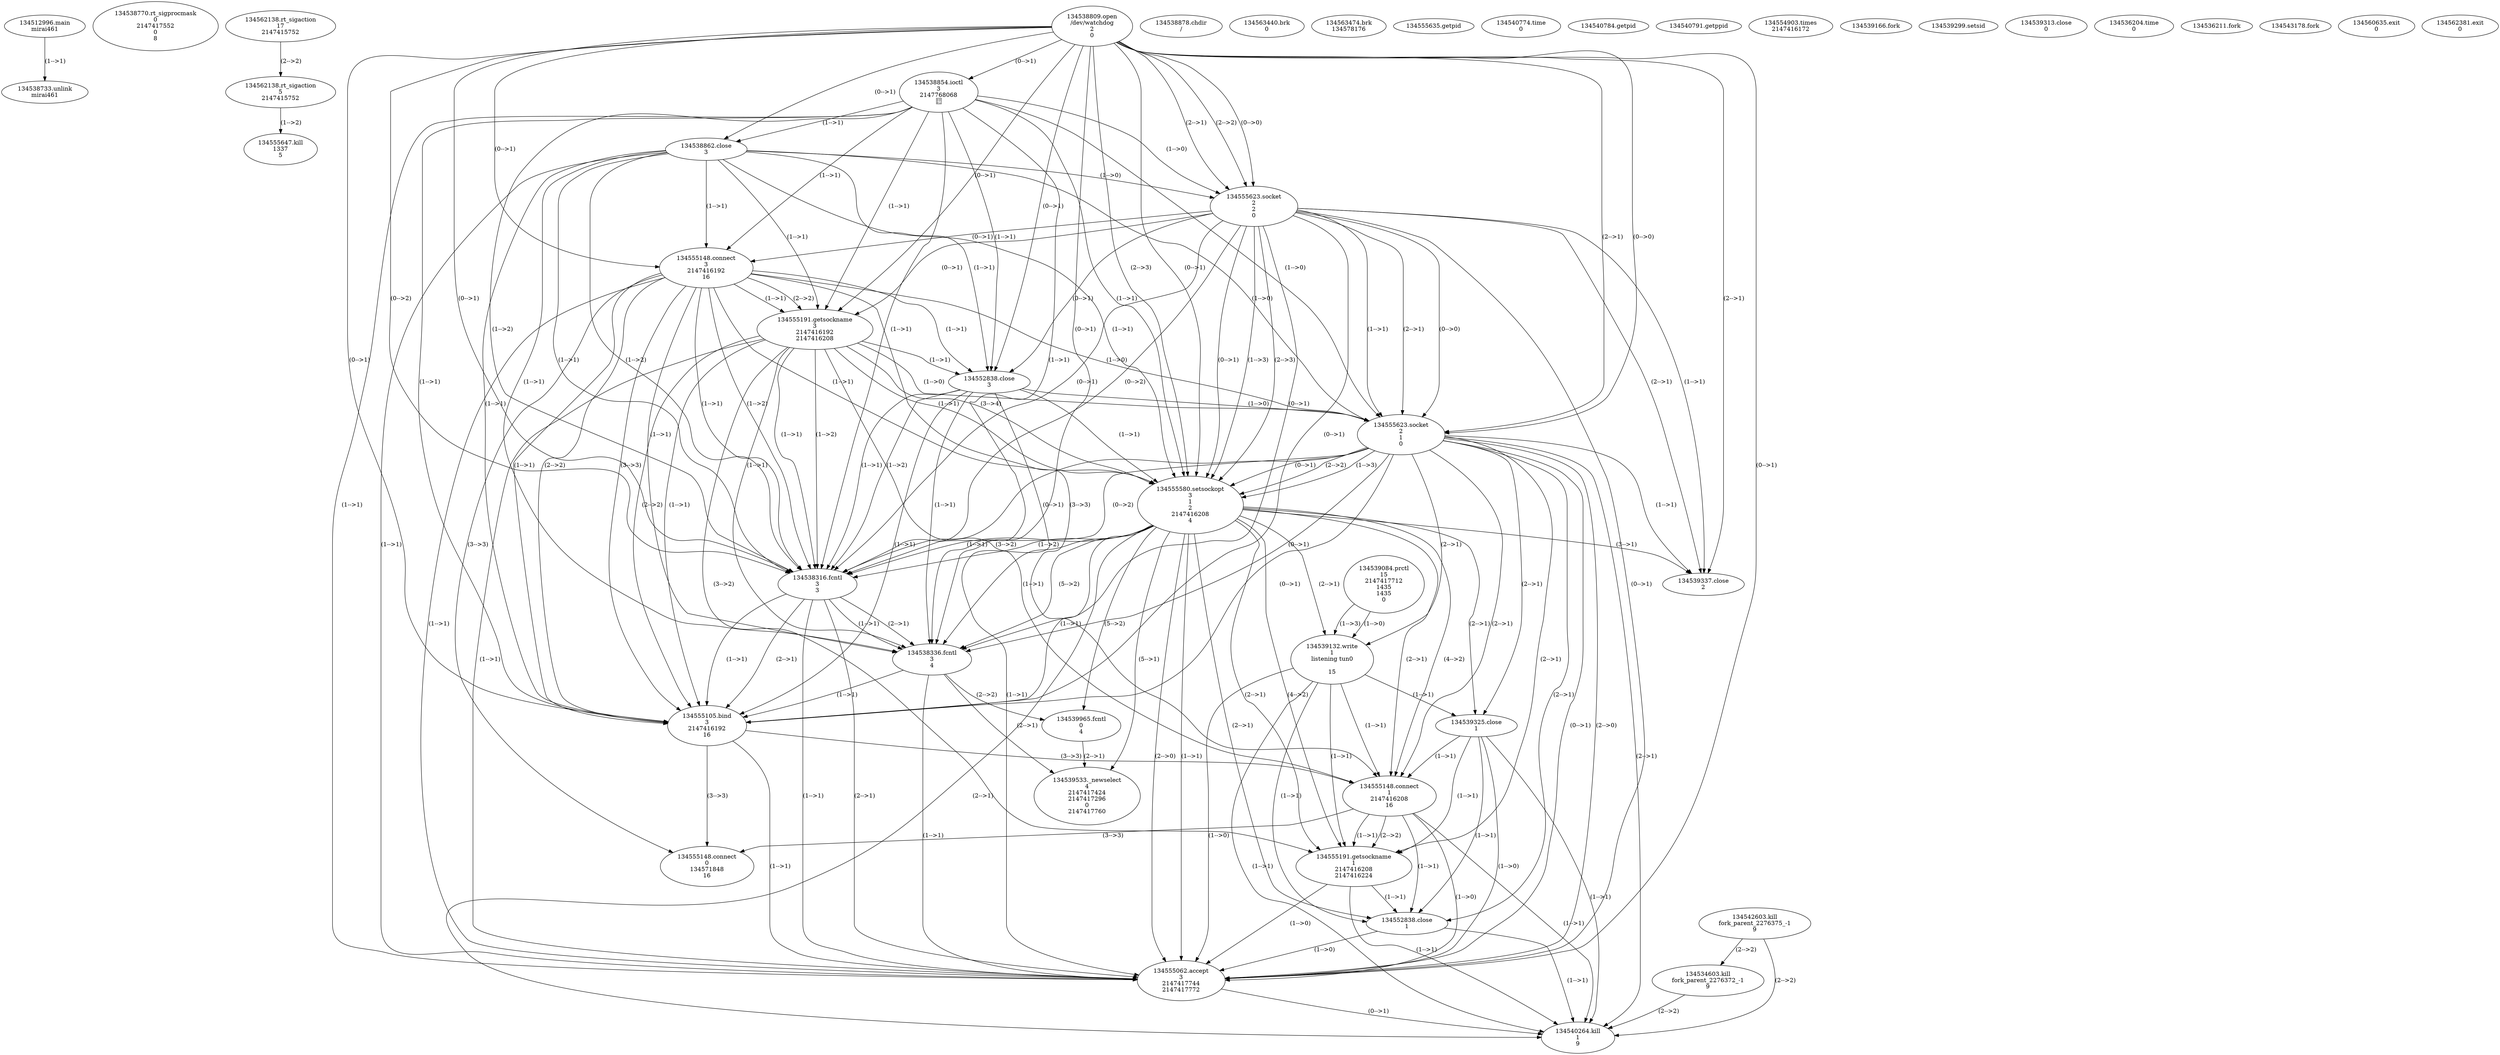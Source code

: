 // Global SCDG with merge call
digraph {
	0 [label="134512996.main
mirai461"]
	1 [label="134538733.unlink
mirai461"]
	0 -> 1 [label="(1-->1)"]
	2 [label="134538770.rt_sigprocmask
0
2147417552
0
8"]
	3 [label="134562138.rt_sigaction
17
2147415752"]
	4 [label="134562138.rt_sigaction
5
2147415752"]
	3 -> 4 [label="(2-->2)"]
	5 [label="134538809.open
/dev/watchdog
2
0"]
	6 [label="134538854.ioctl
3
2147768068
"]
	5 -> 6 [label="(0-->1)"]
	7 [label="134538862.close
3"]
	5 -> 7 [label="(0-->1)"]
	6 -> 7 [label="(1-->1)"]
	8 [label="134538878.chdir
/"]
	9 [label="134555623.socket
2
2
0"]
	5 -> 9 [label="(2-->1)"]
	5 -> 9 [label="(2-->2)"]
	5 -> 9 [label="(0-->0)"]
	6 -> 9 [label="(1-->0)"]
	7 -> 9 [label="(1-->0)"]
	10 [label="134555148.connect
3
2147416192
16"]
	5 -> 10 [label="(0-->1)"]
	6 -> 10 [label="(1-->1)"]
	7 -> 10 [label="(1-->1)"]
	9 -> 10 [label="(0-->1)"]
	11 [label="134555191.getsockname
3
2147416192
2147416208"]
	5 -> 11 [label="(0-->1)"]
	6 -> 11 [label="(1-->1)"]
	7 -> 11 [label="(1-->1)"]
	9 -> 11 [label="(0-->1)"]
	10 -> 11 [label="(1-->1)"]
	10 -> 11 [label="(2-->2)"]
	12 [label="134552838.close
3"]
	5 -> 12 [label="(0-->1)"]
	6 -> 12 [label="(1-->1)"]
	7 -> 12 [label="(1-->1)"]
	9 -> 12 [label="(0-->1)"]
	10 -> 12 [label="(1-->1)"]
	11 -> 12 [label="(1-->1)"]
	13 [label="134563440.brk
0"]
	14 [label="134563474.brk
134578176"]
	15 [label="134555635.getpid
"]
	16 [label="134555647.kill
1337
5"]
	4 -> 16 [label="(1-->2)"]
	17 [label="134555623.socket
2
1
0"]
	5 -> 17 [label="(2-->1)"]
	9 -> 17 [label="(1-->1)"]
	9 -> 17 [label="(2-->1)"]
	5 -> 17 [label="(0-->0)"]
	6 -> 17 [label="(1-->0)"]
	7 -> 17 [label="(1-->0)"]
	9 -> 17 [label="(0-->0)"]
	10 -> 17 [label="(1-->0)"]
	11 -> 17 [label="(1-->0)"]
	12 -> 17 [label="(1-->0)"]
	18 [label="134555580.setsockopt
3
1
2
2147416208
4"]
	5 -> 18 [label="(0-->1)"]
	6 -> 18 [label="(1-->1)"]
	7 -> 18 [label="(1-->1)"]
	9 -> 18 [label="(0-->1)"]
	10 -> 18 [label="(1-->1)"]
	11 -> 18 [label="(1-->1)"]
	12 -> 18 [label="(1-->1)"]
	17 -> 18 [label="(0-->1)"]
	17 -> 18 [label="(2-->2)"]
	5 -> 18 [label="(2-->3)"]
	9 -> 18 [label="(1-->3)"]
	9 -> 18 [label="(2-->3)"]
	17 -> 18 [label="(1-->3)"]
	11 -> 18 [label="(3-->4)"]
	19 [label="134538316.fcntl
3
3"]
	5 -> 19 [label="(0-->1)"]
	6 -> 19 [label="(1-->1)"]
	7 -> 19 [label="(1-->1)"]
	9 -> 19 [label="(0-->1)"]
	10 -> 19 [label="(1-->1)"]
	11 -> 19 [label="(1-->1)"]
	12 -> 19 [label="(1-->1)"]
	17 -> 19 [label="(0-->1)"]
	18 -> 19 [label="(1-->1)"]
	5 -> 19 [label="(0-->2)"]
	6 -> 19 [label="(1-->2)"]
	7 -> 19 [label="(1-->2)"]
	9 -> 19 [label="(0-->2)"]
	10 -> 19 [label="(1-->2)"]
	11 -> 19 [label="(1-->2)"]
	12 -> 19 [label="(1-->2)"]
	17 -> 19 [label="(0-->2)"]
	18 -> 19 [label="(1-->2)"]
	20 [label="134538336.fcntl
3
4"]
	5 -> 20 [label="(0-->1)"]
	6 -> 20 [label="(1-->1)"]
	7 -> 20 [label="(1-->1)"]
	9 -> 20 [label="(0-->1)"]
	10 -> 20 [label="(1-->1)"]
	11 -> 20 [label="(1-->1)"]
	12 -> 20 [label="(1-->1)"]
	17 -> 20 [label="(0-->1)"]
	18 -> 20 [label="(1-->1)"]
	19 -> 20 [label="(1-->1)"]
	19 -> 20 [label="(2-->1)"]
	18 -> 20 [label="(5-->2)"]
	21 [label="134555105.bind
3
2147416192
16"]
	5 -> 21 [label="(0-->1)"]
	6 -> 21 [label="(1-->1)"]
	7 -> 21 [label="(1-->1)"]
	9 -> 21 [label="(0-->1)"]
	10 -> 21 [label="(1-->1)"]
	11 -> 21 [label="(1-->1)"]
	12 -> 21 [label="(1-->1)"]
	17 -> 21 [label="(0-->1)"]
	18 -> 21 [label="(1-->1)"]
	19 -> 21 [label="(1-->1)"]
	19 -> 21 [label="(2-->1)"]
	20 -> 21 [label="(1-->1)"]
	10 -> 21 [label="(2-->2)"]
	11 -> 21 [label="(2-->2)"]
	10 -> 21 [label="(3-->3)"]
	22 [label="134540774.time
0"]
	23 [label="134540784.getpid
"]
	24 [label="134540791.getppid
"]
	25 [label="134554903.times
2147416172"]
	26 [label="134539084.prctl
15
2147417712
1435
1435
0"]
	27 [label="134539132.write
1
listening tun0

15"]
	17 -> 27 [label="(2-->1)"]
	18 -> 27 [label="(2-->1)"]
	26 -> 27 [label="(1-->3)"]
	26 -> 27 [label="(1-->0)"]
	28 [label="134539166.fork
"]
	29 [label="134539299.setsid
"]
	30 [label="134539313.close
0"]
	31 [label="134539325.close
1"]
	17 -> 31 [label="(2-->1)"]
	18 -> 31 [label="(2-->1)"]
	27 -> 31 [label="(1-->1)"]
	32 [label="134539337.close
2"]
	5 -> 32 [label="(2-->1)"]
	9 -> 32 [label="(1-->1)"]
	9 -> 32 [label="(2-->1)"]
	17 -> 32 [label="(1-->1)"]
	18 -> 32 [label="(3-->1)"]
	33 [label="134536204.time
0"]
	34 [label="134536211.fork
"]
	35 [label="134543178.fork
"]
	36 [label="134539965.fcntl
0
4"]
	18 -> 36 [label="(5-->2)"]
	20 -> 36 [label="(2-->2)"]
	37 [label="134555148.connect
1
2147416208
16"]
	17 -> 37 [label="(2-->1)"]
	18 -> 37 [label="(2-->1)"]
	27 -> 37 [label="(1-->1)"]
	31 -> 37 [label="(1-->1)"]
	11 -> 37 [label="(3-->2)"]
	18 -> 37 [label="(4-->2)"]
	10 -> 37 [label="(3-->3)"]
	21 -> 37 [label="(3-->3)"]
	38 [label="134555191.getsockname
1
2147416208
2147416224"]
	17 -> 38 [label="(2-->1)"]
	18 -> 38 [label="(2-->1)"]
	27 -> 38 [label="(1-->1)"]
	31 -> 38 [label="(1-->1)"]
	37 -> 38 [label="(1-->1)"]
	11 -> 38 [label="(3-->2)"]
	18 -> 38 [label="(4-->2)"]
	37 -> 38 [label="(2-->2)"]
	39 [label="134552838.close
1"]
	17 -> 39 [label="(2-->1)"]
	18 -> 39 [label="(2-->1)"]
	27 -> 39 [label="(1-->1)"]
	31 -> 39 [label="(1-->1)"]
	37 -> 39 [label="(1-->1)"]
	38 -> 39 [label="(1-->1)"]
	40 [label="134555148.connect
0
134571848
16"]
	10 -> 40 [label="(3-->3)"]
	21 -> 40 [label="(3-->3)"]
	37 -> 40 [label="(3-->3)"]
	41 [label="134539533._newselect
4
2147417424
2147417296
0
2147417760"]
	18 -> 41 [label="(5-->1)"]
	20 -> 41 [label="(2-->1)"]
	36 -> 41 [label="(2-->1)"]
	42 [label="134555062.accept
3
2147417744
2147417772"]
	5 -> 42 [label="(0-->1)"]
	6 -> 42 [label="(1-->1)"]
	7 -> 42 [label="(1-->1)"]
	9 -> 42 [label="(0-->1)"]
	10 -> 42 [label="(1-->1)"]
	11 -> 42 [label="(1-->1)"]
	12 -> 42 [label="(1-->1)"]
	17 -> 42 [label="(0-->1)"]
	18 -> 42 [label="(1-->1)"]
	19 -> 42 [label="(1-->1)"]
	19 -> 42 [label="(2-->1)"]
	20 -> 42 [label="(1-->1)"]
	21 -> 42 [label="(1-->1)"]
	17 -> 42 [label="(2-->0)"]
	18 -> 42 [label="(2-->0)"]
	27 -> 42 [label="(1-->0)"]
	31 -> 42 [label="(1-->0)"]
	37 -> 42 [label="(1-->0)"]
	38 -> 42 [label="(1-->0)"]
	39 -> 42 [label="(1-->0)"]
	43 [label="134542603.kill
fork_parent_2276375_-1
9"]
	44 [label="134534603.kill
fork_parent_2276372_-1
9"]
	43 -> 44 [label="(2-->2)"]
	45 [label="134540264.kill
1
9"]
	17 -> 45 [label="(2-->1)"]
	18 -> 45 [label="(2-->1)"]
	27 -> 45 [label="(1-->1)"]
	31 -> 45 [label="(1-->1)"]
	37 -> 45 [label="(1-->1)"]
	38 -> 45 [label="(1-->1)"]
	39 -> 45 [label="(1-->1)"]
	42 -> 45 [label="(0-->1)"]
	43 -> 45 [label="(2-->2)"]
	44 -> 45 [label="(2-->2)"]
	46 [label="134560635.exit
0"]
	47 [label="134562381.exit
0"]
}

